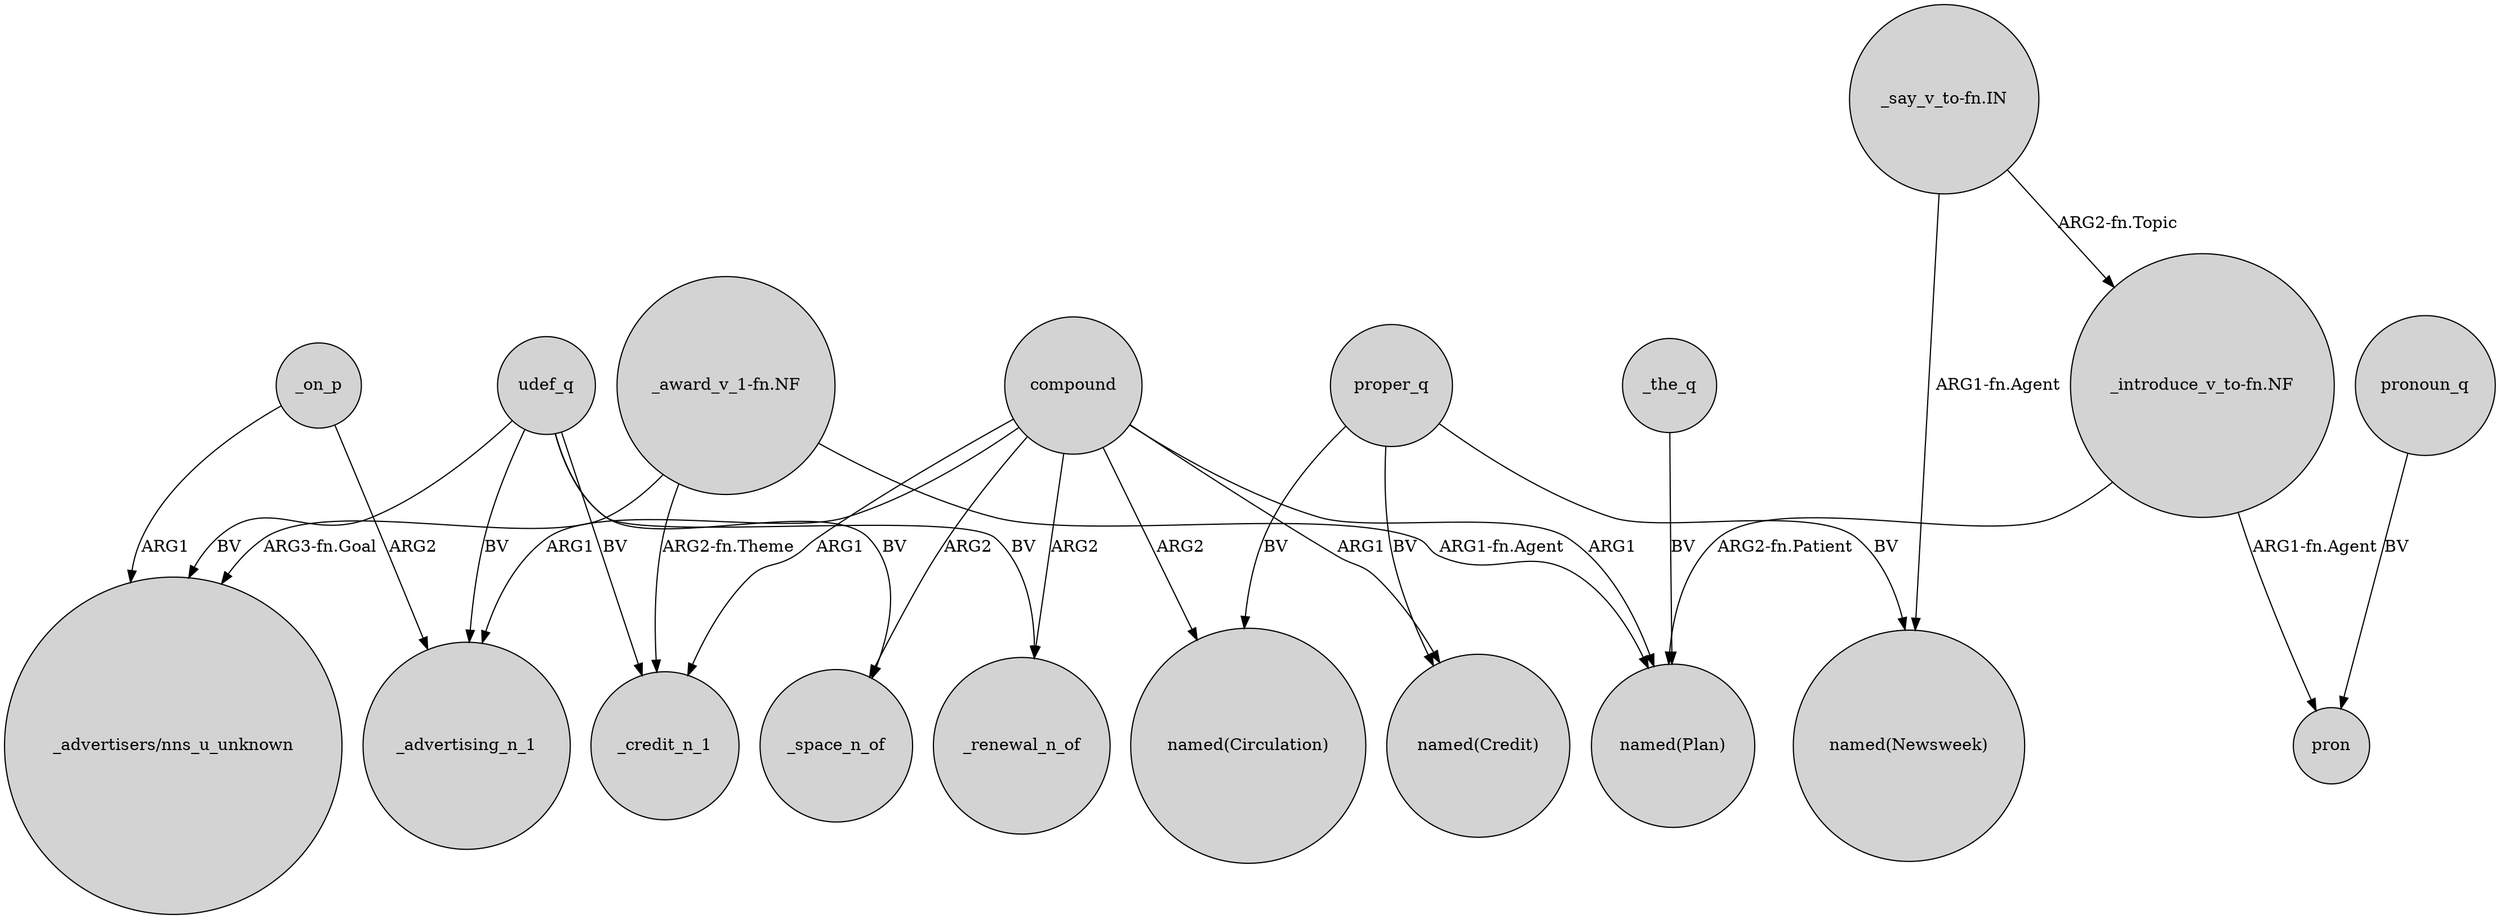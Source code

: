 digraph {
	node [shape=circle style=filled]
	"_introduce_v_to-fn.NF" -> "named(Plan)" [label="ARG2-fn.Patient"]
	udef_q -> _credit_n_1 [label=BV]
	udef_q -> _renewal_n_of [label=BV]
	"_award_v_1-fn.NF" -> "_advertisers/nns_u_unknown" [label="ARG3-fn.Goal"]
	proper_q -> "named(Credit)" [label=BV]
	proper_q -> "named(Newsweek)" [label=BV]
	"_say_v_to-fn.IN" -> "named(Newsweek)" [label="ARG1-fn.Agent"]
	compound -> _renewal_n_of [label=ARG2]
	compound -> _space_n_of [label=ARG2]
	"_say_v_to-fn.IN" -> "_introduce_v_to-fn.NF" [label="ARG2-fn.Topic"]
	udef_q -> _advertising_n_1 [label=BV]
	compound -> "named(Circulation)" [label=ARG2]
	pronoun_q -> pron [label=BV]
	"_award_v_1-fn.NF" -> "named(Plan)" [label="ARG1-fn.Agent"]
	udef_q -> _space_n_of [label=BV]
	compound -> _credit_n_1 [label=ARG1]
	"_award_v_1-fn.NF" -> _credit_n_1 [label="ARG2-fn.Theme"]
	_the_q -> "named(Plan)" [label=BV]
	udef_q -> "_advertisers/nns_u_unknown" [label=BV]
	_on_p -> "_advertisers/nns_u_unknown" [label=ARG1]
	"_introduce_v_to-fn.NF" -> pron [label="ARG1-fn.Agent"]
	compound -> "named(Plan)" [label=ARG1]
	compound -> "named(Credit)" [label=ARG1]
	_on_p -> _advertising_n_1 [label=ARG2]
	proper_q -> "named(Circulation)" [label=BV]
	compound -> _advertising_n_1 [label=ARG1]
}

